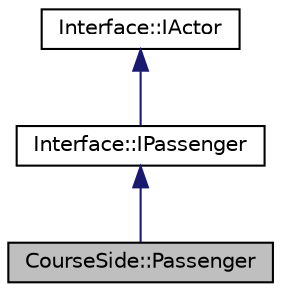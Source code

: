 digraph "CourseSide::Passenger"
{
 // LATEX_PDF_SIZE
  edge [fontname="Helvetica",fontsize="10",labelfontname="Helvetica",labelfontsize="10"];
  node [fontname="Helvetica",fontsize="10",shape=record];
  Node1 [label="CourseSide::Passenger",height=0.2,width=0.4,color="black", fillcolor="grey75", style="filled", fontcolor="black",tooltip=" "];
  Node2 -> Node1 [dir="back",color="midnightblue",fontsize="10",style="solid"];
  Node2 [label="Interface::IPassenger",height=0.2,width=0.4,color="black", fillcolor="white", style="filled",URL="$class_interface_1_1_i_passenger.html",tooltip="PassengerIF is an interface which every passenger in game implements."];
  Node3 -> Node2 [dir="back",color="midnightblue",fontsize="10",style="solid"];
  Node3 [label="Interface::IActor",height=0.2,width=0.4,color="black", fillcolor="white", style="filled",URL="$class_interface_1_1_i_actor.html",tooltip="ActorIF is an interface, which every single actor moving in the game implements."];
}
